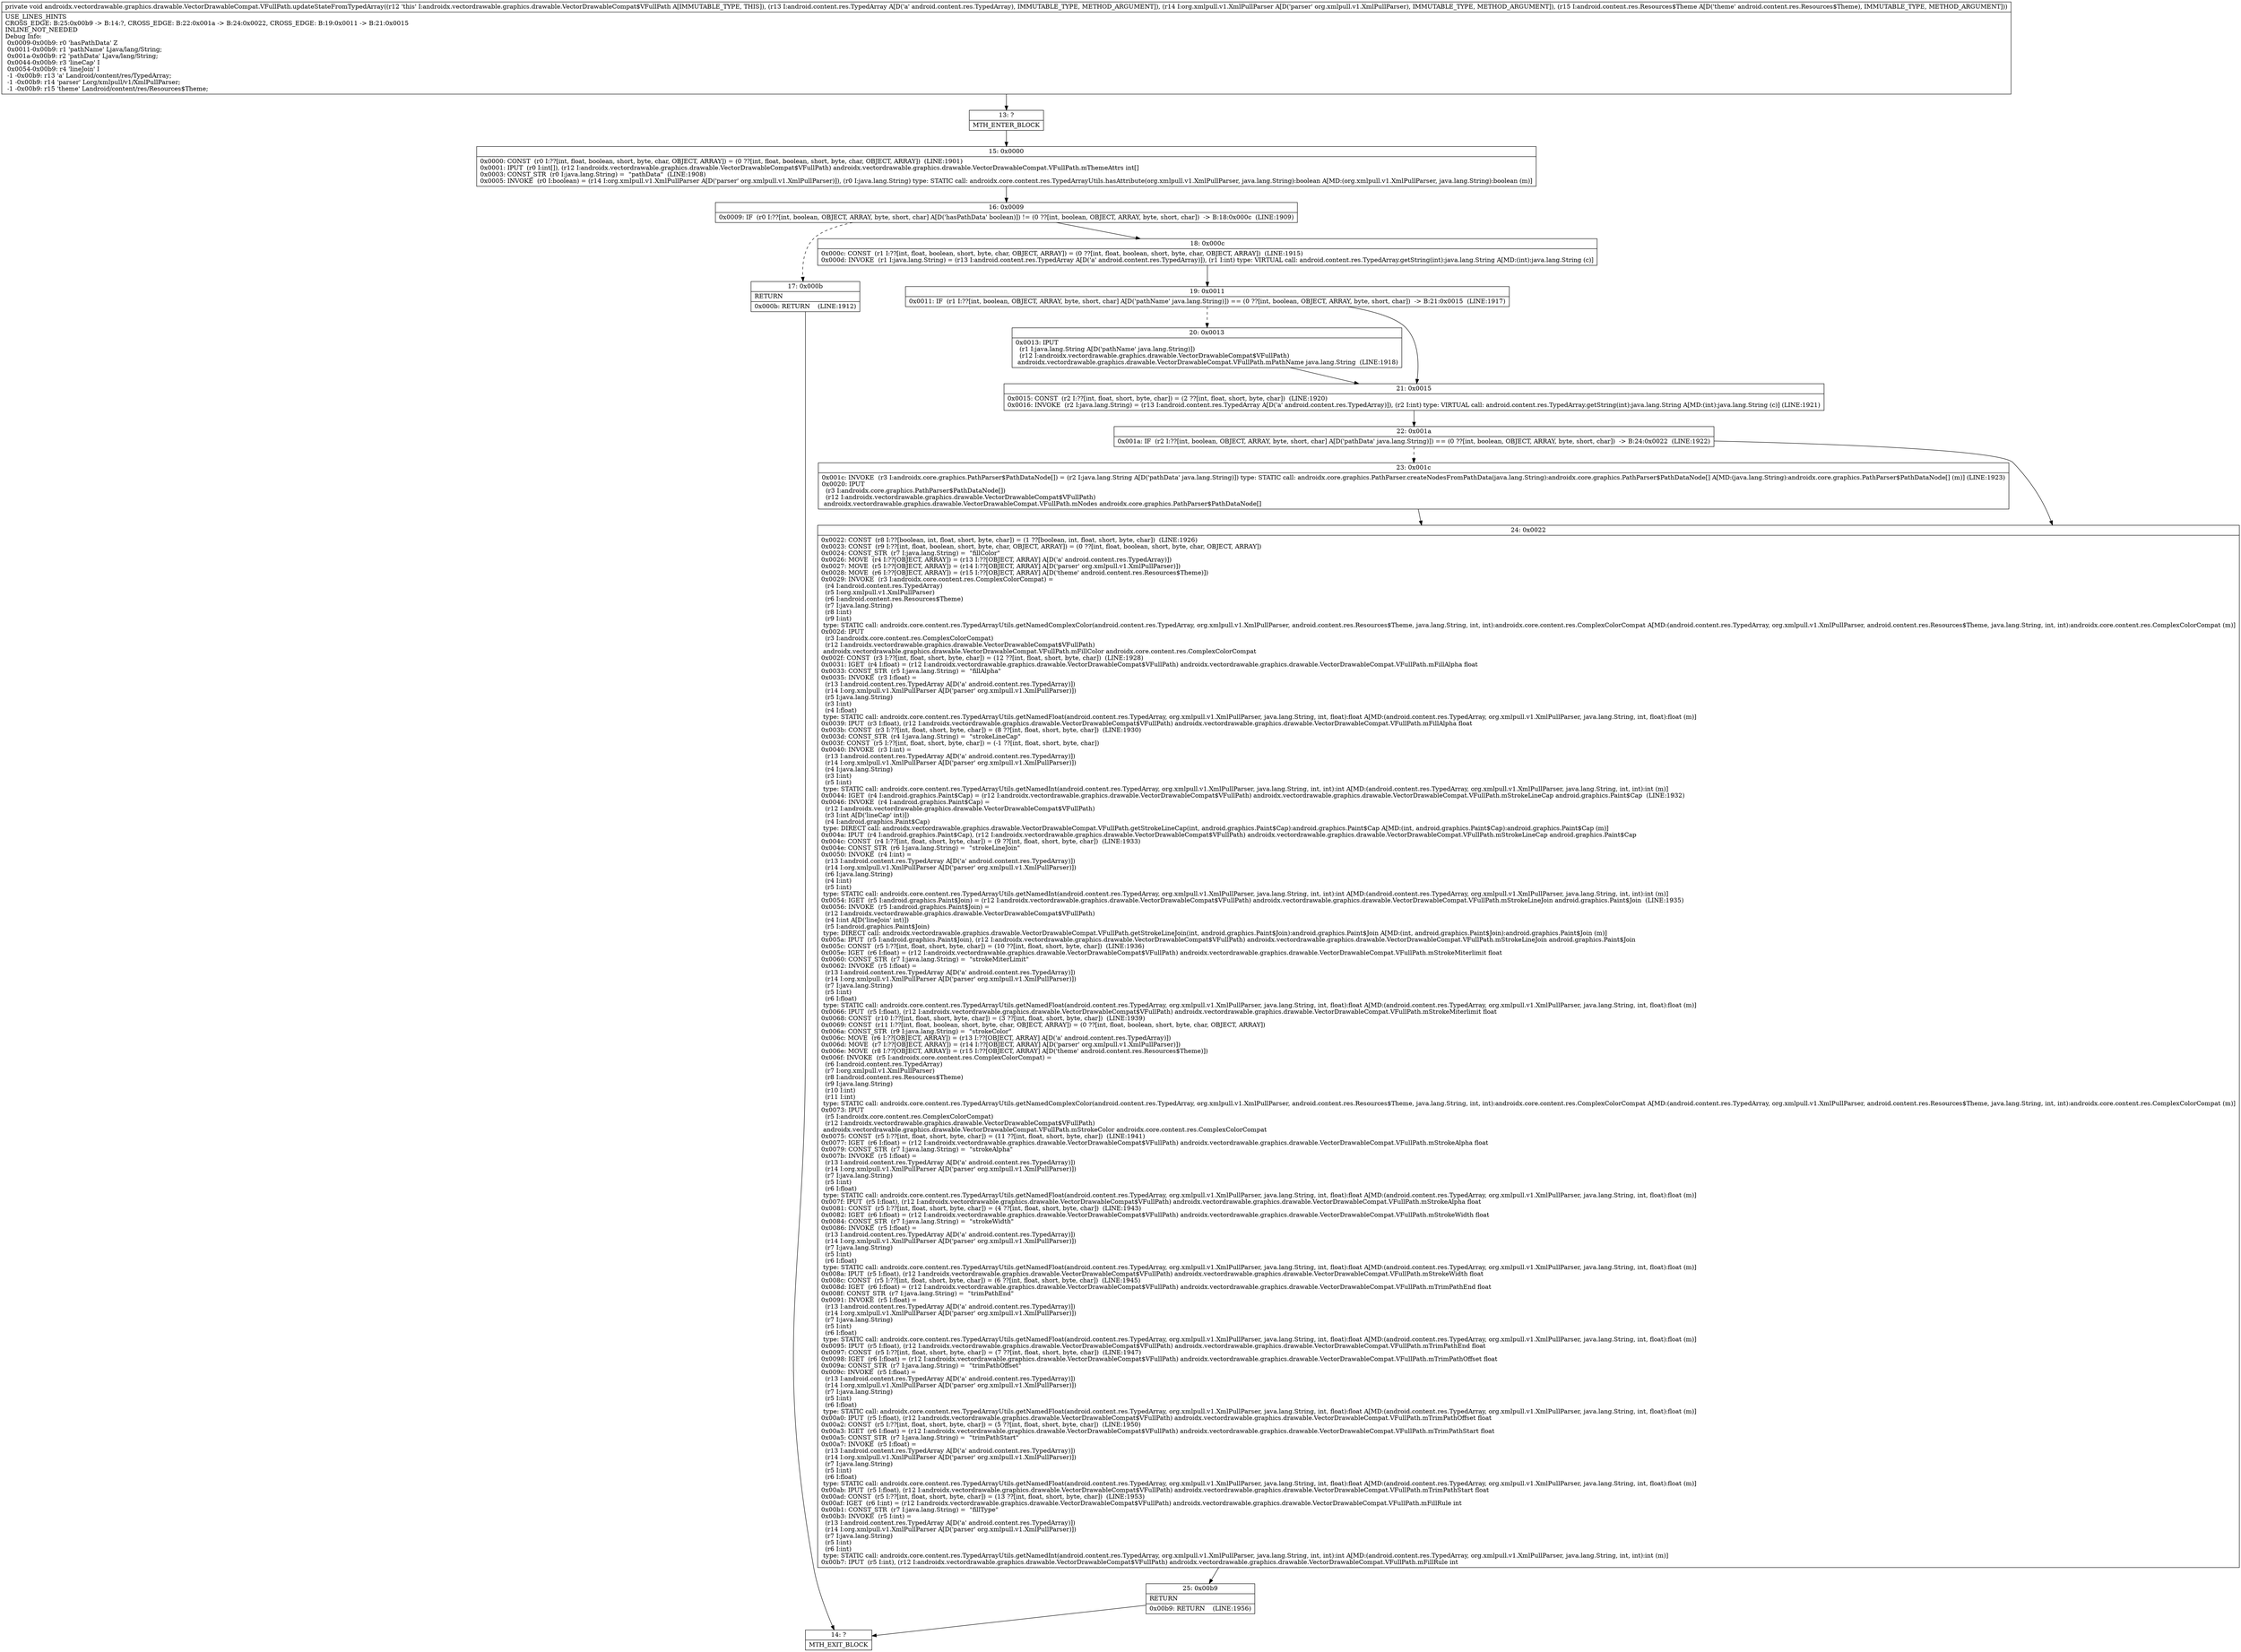 digraph "CFG forandroidx.vectordrawable.graphics.drawable.VectorDrawableCompat.VFullPath.updateStateFromTypedArray(Landroid\/content\/res\/TypedArray;Lorg\/xmlpull\/v1\/XmlPullParser;Landroid\/content\/res\/Resources$Theme;)V" {
Node_13 [shape=record,label="{13\:\ ?|MTH_ENTER_BLOCK\l}"];
Node_15 [shape=record,label="{15\:\ 0x0000|0x0000: CONST  (r0 I:??[int, float, boolean, short, byte, char, OBJECT, ARRAY]) = (0 ??[int, float, boolean, short, byte, char, OBJECT, ARRAY])  (LINE:1901)\l0x0001: IPUT  (r0 I:int[]), (r12 I:androidx.vectordrawable.graphics.drawable.VectorDrawableCompat$VFullPath) androidx.vectordrawable.graphics.drawable.VectorDrawableCompat.VFullPath.mThemeAttrs int[] \l0x0003: CONST_STR  (r0 I:java.lang.String) =  \"pathData\"  (LINE:1908)\l0x0005: INVOKE  (r0 I:boolean) = (r14 I:org.xmlpull.v1.XmlPullParser A[D('parser' org.xmlpull.v1.XmlPullParser)]), (r0 I:java.lang.String) type: STATIC call: androidx.core.content.res.TypedArrayUtils.hasAttribute(org.xmlpull.v1.XmlPullParser, java.lang.String):boolean A[MD:(org.xmlpull.v1.XmlPullParser, java.lang.String):boolean (m)]\l}"];
Node_16 [shape=record,label="{16\:\ 0x0009|0x0009: IF  (r0 I:??[int, boolean, OBJECT, ARRAY, byte, short, char] A[D('hasPathData' boolean)]) != (0 ??[int, boolean, OBJECT, ARRAY, byte, short, char])  \-\> B:18:0x000c  (LINE:1909)\l}"];
Node_17 [shape=record,label="{17\:\ 0x000b|RETURN\l|0x000b: RETURN    (LINE:1912)\l}"];
Node_14 [shape=record,label="{14\:\ ?|MTH_EXIT_BLOCK\l}"];
Node_18 [shape=record,label="{18\:\ 0x000c|0x000c: CONST  (r1 I:??[int, float, boolean, short, byte, char, OBJECT, ARRAY]) = (0 ??[int, float, boolean, short, byte, char, OBJECT, ARRAY])  (LINE:1915)\l0x000d: INVOKE  (r1 I:java.lang.String) = (r13 I:android.content.res.TypedArray A[D('a' android.content.res.TypedArray)]), (r1 I:int) type: VIRTUAL call: android.content.res.TypedArray.getString(int):java.lang.String A[MD:(int):java.lang.String (c)]\l}"];
Node_19 [shape=record,label="{19\:\ 0x0011|0x0011: IF  (r1 I:??[int, boolean, OBJECT, ARRAY, byte, short, char] A[D('pathName' java.lang.String)]) == (0 ??[int, boolean, OBJECT, ARRAY, byte, short, char])  \-\> B:21:0x0015  (LINE:1917)\l}"];
Node_20 [shape=record,label="{20\:\ 0x0013|0x0013: IPUT  \l  (r1 I:java.lang.String A[D('pathName' java.lang.String)])\l  (r12 I:androidx.vectordrawable.graphics.drawable.VectorDrawableCompat$VFullPath)\l androidx.vectordrawable.graphics.drawable.VectorDrawableCompat.VFullPath.mPathName java.lang.String  (LINE:1918)\l}"];
Node_21 [shape=record,label="{21\:\ 0x0015|0x0015: CONST  (r2 I:??[int, float, short, byte, char]) = (2 ??[int, float, short, byte, char])  (LINE:1920)\l0x0016: INVOKE  (r2 I:java.lang.String) = (r13 I:android.content.res.TypedArray A[D('a' android.content.res.TypedArray)]), (r2 I:int) type: VIRTUAL call: android.content.res.TypedArray.getString(int):java.lang.String A[MD:(int):java.lang.String (c)] (LINE:1921)\l}"];
Node_22 [shape=record,label="{22\:\ 0x001a|0x001a: IF  (r2 I:??[int, boolean, OBJECT, ARRAY, byte, short, char] A[D('pathData' java.lang.String)]) == (0 ??[int, boolean, OBJECT, ARRAY, byte, short, char])  \-\> B:24:0x0022  (LINE:1922)\l}"];
Node_23 [shape=record,label="{23\:\ 0x001c|0x001c: INVOKE  (r3 I:androidx.core.graphics.PathParser$PathDataNode[]) = (r2 I:java.lang.String A[D('pathData' java.lang.String)]) type: STATIC call: androidx.core.graphics.PathParser.createNodesFromPathData(java.lang.String):androidx.core.graphics.PathParser$PathDataNode[] A[MD:(java.lang.String):androidx.core.graphics.PathParser$PathDataNode[] (m)] (LINE:1923)\l0x0020: IPUT  \l  (r3 I:androidx.core.graphics.PathParser$PathDataNode[])\l  (r12 I:androidx.vectordrawable.graphics.drawable.VectorDrawableCompat$VFullPath)\l androidx.vectordrawable.graphics.drawable.VectorDrawableCompat.VFullPath.mNodes androidx.core.graphics.PathParser$PathDataNode[] \l}"];
Node_24 [shape=record,label="{24\:\ 0x0022|0x0022: CONST  (r8 I:??[boolean, int, float, short, byte, char]) = (1 ??[boolean, int, float, short, byte, char])  (LINE:1926)\l0x0023: CONST  (r9 I:??[int, float, boolean, short, byte, char, OBJECT, ARRAY]) = (0 ??[int, float, boolean, short, byte, char, OBJECT, ARRAY]) \l0x0024: CONST_STR  (r7 I:java.lang.String) =  \"fillColor\" \l0x0026: MOVE  (r4 I:??[OBJECT, ARRAY]) = (r13 I:??[OBJECT, ARRAY] A[D('a' android.content.res.TypedArray)]) \l0x0027: MOVE  (r5 I:??[OBJECT, ARRAY]) = (r14 I:??[OBJECT, ARRAY] A[D('parser' org.xmlpull.v1.XmlPullParser)]) \l0x0028: MOVE  (r6 I:??[OBJECT, ARRAY]) = (r15 I:??[OBJECT, ARRAY] A[D('theme' android.content.res.Resources$Theme)]) \l0x0029: INVOKE  (r3 I:androidx.core.content.res.ComplexColorCompat) = \l  (r4 I:android.content.res.TypedArray)\l  (r5 I:org.xmlpull.v1.XmlPullParser)\l  (r6 I:android.content.res.Resources$Theme)\l  (r7 I:java.lang.String)\l  (r8 I:int)\l  (r9 I:int)\l type: STATIC call: androidx.core.content.res.TypedArrayUtils.getNamedComplexColor(android.content.res.TypedArray, org.xmlpull.v1.XmlPullParser, android.content.res.Resources$Theme, java.lang.String, int, int):androidx.core.content.res.ComplexColorCompat A[MD:(android.content.res.TypedArray, org.xmlpull.v1.XmlPullParser, android.content.res.Resources$Theme, java.lang.String, int, int):androidx.core.content.res.ComplexColorCompat (m)]\l0x002d: IPUT  \l  (r3 I:androidx.core.content.res.ComplexColorCompat)\l  (r12 I:androidx.vectordrawable.graphics.drawable.VectorDrawableCompat$VFullPath)\l androidx.vectordrawable.graphics.drawable.VectorDrawableCompat.VFullPath.mFillColor androidx.core.content.res.ComplexColorCompat \l0x002f: CONST  (r3 I:??[int, float, short, byte, char]) = (12 ??[int, float, short, byte, char])  (LINE:1928)\l0x0031: IGET  (r4 I:float) = (r12 I:androidx.vectordrawable.graphics.drawable.VectorDrawableCompat$VFullPath) androidx.vectordrawable.graphics.drawable.VectorDrawableCompat.VFullPath.mFillAlpha float \l0x0033: CONST_STR  (r5 I:java.lang.String) =  \"fillAlpha\" \l0x0035: INVOKE  (r3 I:float) = \l  (r13 I:android.content.res.TypedArray A[D('a' android.content.res.TypedArray)])\l  (r14 I:org.xmlpull.v1.XmlPullParser A[D('parser' org.xmlpull.v1.XmlPullParser)])\l  (r5 I:java.lang.String)\l  (r3 I:int)\l  (r4 I:float)\l type: STATIC call: androidx.core.content.res.TypedArrayUtils.getNamedFloat(android.content.res.TypedArray, org.xmlpull.v1.XmlPullParser, java.lang.String, int, float):float A[MD:(android.content.res.TypedArray, org.xmlpull.v1.XmlPullParser, java.lang.String, int, float):float (m)]\l0x0039: IPUT  (r3 I:float), (r12 I:androidx.vectordrawable.graphics.drawable.VectorDrawableCompat$VFullPath) androidx.vectordrawable.graphics.drawable.VectorDrawableCompat.VFullPath.mFillAlpha float \l0x003b: CONST  (r3 I:??[int, float, short, byte, char]) = (8 ??[int, float, short, byte, char])  (LINE:1930)\l0x003d: CONST_STR  (r4 I:java.lang.String) =  \"strokeLineCap\" \l0x003f: CONST  (r5 I:??[int, float, short, byte, char]) = (\-1 ??[int, float, short, byte, char]) \l0x0040: INVOKE  (r3 I:int) = \l  (r13 I:android.content.res.TypedArray A[D('a' android.content.res.TypedArray)])\l  (r14 I:org.xmlpull.v1.XmlPullParser A[D('parser' org.xmlpull.v1.XmlPullParser)])\l  (r4 I:java.lang.String)\l  (r3 I:int)\l  (r5 I:int)\l type: STATIC call: androidx.core.content.res.TypedArrayUtils.getNamedInt(android.content.res.TypedArray, org.xmlpull.v1.XmlPullParser, java.lang.String, int, int):int A[MD:(android.content.res.TypedArray, org.xmlpull.v1.XmlPullParser, java.lang.String, int, int):int (m)]\l0x0044: IGET  (r4 I:android.graphics.Paint$Cap) = (r12 I:androidx.vectordrawable.graphics.drawable.VectorDrawableCompat$VFullPath) androidx.vectordrawable.graphics.drawable.VectorDrawableCompat.VFullPath.mStrokeLineCap android.graphics.Paint$Cap  (LINE:1932)\l0x0046: INVOKE  (r4 I:android.graphics.Paint$Cap) = \l  (r12 I:androidx.vectordrawable.graphics.drawable.VectorDrawableCompat$VFullPath)\l  (r3 I:int A[D('lineCap' int)])\l  (r4 I:android.graphics.Paint$Cap)\l type: DIRECT call: androidx.vectordrawable.graphics.drawable.VectorDrawableCompat.VFullPath.getStrokeLineCap(int, android.graphics.Paint$Cap):android.graphics.Paint$Cap A[MD:(int, android.graphics.Paint$Cap):android.graphics.Paint$Cap (m)]\l0x004a: IPUT  (r4 I:android.graphics.Paint$Cap), (r12 I:androidx.vectordrawable.graphics.drawable.VectorDrawableCompat$VFullPath) androidx.vectordrawable.graphics.drawable.VectorDrawableCompat.VFullPath.mStrokeLineCap android.graphics.Paint$Cap \l0x004c: CONST  (r4 I:??[int, float, short, byte, char]) = (9 ??[int, float, short, byte, char])  (LINE:1933)\l0x004e: CONST_STR  (r6 I:java.lang.String) =  \"strokeLineJoin\" \l0x0050: INVOKE  (r4 I:int) = \l  (r13 I:android.content.res.TypedArray A[D('a' android.content.res.TypedArray)])\l  (r14 I:org.xmlpull.v1.XmlPullParser A[D('parser' org.xmlpull.v1.XmlPullParser)])\l  (r6 I:java.lang.String)\l  (r4 I:int)\l  (r5 I:int)\l type: STATIC call: androidx.core.content.res.TypedArrayUtils.getNamedInt(android.content.res.TypedArray, org.xmlpull.v1.XmlPullParser, java.lang.String, int, int):int A[MD:(android.content.res.TypedArray, org.xmlpull.v1.XmlPullParser, java.lang.String, int, int):int (m)]\l0x0054: IGET  (r5 I:android.graphics.Paint$Join) = (r12 I:androidx.vectordrawable.graphics.drawable.VectorDrawableCompat$VFullPath) androidx.vectordrawable.graphics.drawable.VectorDrawableCompat.VFullPath.mStrokeLineJoin android.graphics.Paint$Join  (LINE:1935)\l0x0056: INVOKE  (r5 I:android.graphics.Paint$Join) = \l  (r12 I:androidx.vectordrawable.graphics.drawable.VectorDrawableCompat$VFullPath)\l  (r4 I:int A[D('lineJoin' int)])\l  (r5 I:android.graphics.Paint$Join)\l type: DIRECT call: androidx.vectordrawable.graphics.drawable.VectorDrawableCompat.VFullPath.getStrokeLineJoin(int, android.graphics.Paint$Join):android.graphics.Paint$Join A[MD:(int, android.graphics.Paint$Join):android.graphics.Paint$Join (m)]\l0x005a: IPUT  (r5 I:android.graphics.Paint$Join), (r12 I:androidx.vectordrawable.graphics.drawable.VectorDrawableCompat$VFullPath) androidx.vectordrawable.graphics.drawable.VectorDrawableCompat.VFullPath.mStrokeLineJoin android.graphics.Paint$Join \l0x005c: CONST  (r5 I:??[int, float, short, byte, char]) = (10 ??[int, float, short, byte, char])  (LINE:1936)\l0x005e: IGET  (r6 I:float) = (r12 I:androidx.vectordrawable.graphics.drawable.VectorDrawableCompat$VFullPath) androidx.vectordrawable.graphics.drawable.VectorDrawableCompat.VFullPath.mStrokeMiterlimit float \l0x0060: CONST_STR  (r7 I:java.lang.String) =  \"strokeMiterLimit\" \l0x0062: INVOKE  (r5 I:float) = \l  (r13 I:android.content.res.TypedArray A[D('a' android.content.res.TypedArray)])\l  (r14 I:org.xmlpull.v1.XmlPullParser A[D('parser' org.xmlpull.v1.XmlPullParser)])\l  (r7 I:java.lang.String)\l  (r5 I:int)\l  (r6 I:float)\l type: STATIC call: androidx.core.content.res.TypedArrayUtils.getNamedFloat(android.content.res.TypedArray, org.xmlpull.v1.XmlPullParser, java.lang.String, int, float):float A[MD:(android.content.res.TypedArray, org.xmlpull.v1.XmlPullParser, java.lang.String, int, float):float (m)]\l0x0066: IPUT  (r5 I:float), (r12 I:androidx.vectordrawable.graphics.drawable.VectorDrawableCompat$VFullPath) androidx.vectordrawable.graphics.drawable.VectorDrawableCompat.VFullPath.mStrokeMiterlimit float \l0x0068: CONST  (r10 I:??[int, float, short, byte, char]) = (3 ??[int, float, short, byte, char])  (LINE:1939)\l0x0069: CONST  (r11 I:??[int, float, boolean, short, byte, char, OBJECT, ARRAY]) = (0 ??[int, float, boolean, short, byte, char, OBJECT, ARRAY]) \l0x006a: CONST_STR  (r9 I:java.lang.String) =  \"strokeColor\" \l0x006c: MOVE  (r6 I:??[OBJECT, ARRAY]) = (r13 I:??[OBJECT, ARRAY] A[D('a' android.content.res.TypedArray)]) \l0x006d: MOVE  (r7 I:??[OBJECT, ARRAY]) = (r14 I:??[OBJECT, ARRAY] A[D('parser' org.xmlpull.v1.XmlPullParser)]) \l0x006e: MOVE  (r8 I:??[OBJECT, ARRAY]) = (r15 I:??[OBJECT, ARRAY] A[D('theme' android.content.res.Resources$Theme)]) \l0x006f: INVOKE  (r5 I:androidx.core.content.res.ComplexColorCompat) = \l  (r6 I:android.content.res.TypedArray)\l  (r7 I:org.xmlpull.v1.XmlPullParser)\l  (r8 I:android.content.res.Resources$Theme)\l  (r9 I:java.lang.String)\l  (r10 I:int)\l  (r11 I:int)\l type: STATIC call: androidx.core.content.res.TypedArrayUtils.getNamedComplexColor(android.content.res.TypedArray, org.xmlpull.v1.XmlPullParser, android.content.res.Resources$Theme, java.lang.String, int, int):androidx.core.content.res.ComplexColorCompat A[MD:(android.content.res.TypedArray, org.xmlpull.v1.XmlPullParser, android.content.res.Resources$Theme, java.lang.String, int, int):androidx.core.content.res.ComplexColorCompat (m)]\l0x0073: IPUT  \l  (r5 I:androidx.core.content.res.ComplexColorCompat)\l  (r12 I:androidx.vectordrawable.graphics.drawable.VectorDrawableCompat$VFullPath)\l androidx.vectordrawable.graphics.drawable.VectorDrawableCompat.VFullPath.mStrokeColor androidx.core.content.res.ComplexColorCompat \l0x0075: CONST  (r5 I:??[int, float, short, byte, char]) = (11 ??[int, float, short, byte, char])  (LINE:1941)\l0x0077: IGET  (r6 I:float) = (r12 I:androidx.vectordrawable.graphics.drawable.VectorDrawableCompat$VFullPath) androidx.vectordrawable.graphics.drawable.VectorDrawableCompat.VFullPath.mStrokeAlpha float \l0x0079: CONST_STR  (r7 I:java.lang.String) =  \"strokeAlpha\" \l0x007b: INVOKE  (r5 I:float) = \l  (r13 I:android.content.res.TypedArray A[D('a' android.content.res.TypedArray)])\l  (r14 I:org.xmlpull.v1.XmlPullParser A[D('parser' org.xmlpull.v1.XmlPullParser)])\l  (r7 I:java.lang.String)\l  (r5 I:int)\l  (r6 I:float)\l type: STATIC call: androidx.core.content.res.TypedArrayUtils.getNamedFloat(android.content.res.TypedArray, org.xmlpull.v1.XmlPullParser, java.lang.String, int, float):float A[MD:(android.content.res.TypedArray, org.xmlpull.v1.XmlPullParser, java.lang.String, int, float):float (m)]\l0x007f: IPUT  (r5 I:float), (r12 I:androidx.vectordrawable.graphics.drawable.VectorDrawableCompat$VFullPath) androidx.vectordrawable.graphics.drawable.VectorDrawableCompat.VFullPath.mStrokeAlpha float \l0x0081: CONST  (r5 I:??[int, float, short, byte, char]) = (4 ??[int, float, short, byte, char])  (LINE:1943)\l0x0082: IGET  (r6 I:float) = (r12 I:androidx.vectordrawable.graphics.drawable.VectorDrawableCompat$VFullPath) androidx.vectordrawable.graphics.drawable.VectorDrawableCompat.VFullPath.mStrokeWidth float \l0x0084: CONST_STR  (r7 I:java.lang.String) =  \"strokeWidth\" \l0x0086: INVOKE  (r5 I:float) = \l  (r13 I:android.content.res.TypedArray A[D('a' android.content.res.TypedArray)])\l  (r14 I:org.xmlpull.v1.XmlPullParser A[D('parser' org.xmlpull.v1.XmlPullParser)])\l  (r7 I:java.lang.String)\l  (r5 I:int)\l  (r6 I:float)\l type: STATIC call: androidx.core.content.res.TypedArrayUtils.getNamedFloat(android.content.res.TypedArray, org.xmlpull.v1.XmlPullParser, java.lang.String, int, float):float A[MD:(android.content.res.TypedArray, org.xmlpull.v1.XmlPullParser, java.lang.String, int, float):float (m)]\l0x008a: IPUT  (r5 I:float), (r12 I:androidx.vectordrawable.graphics.drawable.VectorDrawableCompat$VFullPath) androidx.vectordrawable.graphics.drawable.VectorDrawableCompat.VFullPath.mStrokeWidth float \l0x008c: CONST  (r5 I:??[int, float, short, byte, char]) = (6 ??[int, float, short, byte, char])  (LINE:1945)\l0x008d: IGET  (r6 I:float) = (r12 I:androidx.vectordrawable.graphics.drawable.VectorDrawableCompat$VFullPath) androidx.vectordrawable.graphics.drawable.VectorDrawableCompat.VFullPath.mTrimPathEnd float \l0x008f: CONST_STR  (r7 I:java.lang.String) =  \"trimPathEnd\" \l0x0091: INVOKE  (r5 I:float) = \l  (r13 I:android.content.res.TypedArray A[D('a' android.content.res.TypedArray)])\l  (r14 I:org.xmlpull.v1.XmlPullParser A[D('parser' org.xmlpull.v1.XmlPullParser)])\l  (r7 I:java.lang.String)\l  (r5 I:int)\l  (r6 I:float)\l type: STATIC call: androidx.core.content.res.TypedArrayUtils.getNamedFloat(android.content.res.TypedArray, org.xmlpull.v1.XmlPullParser, java.lang.String, int, float):float A[MD:(android.content.res.TypedArray, org.xmlpull.v1.XmlPullParser, java.lang.String, int, float):float (m)]\l0x0095: IPUT  (r5 I:float), (r12 I:androidx.vectordrawable.graphics.drawable.VectorDrawableCompat$VFullPath) androidx.vectordrawable.graphics.drawable.VectorDrawableCompat.VFullPath.mTrimPathEnd float \l0x0097: CONST  (r5 I:??[int, float, short, byte, char]) = (7 ??[int, float, short, byte, char])  (LINE:1947)\l0x0098: IGET  (r6 I:float) = (r12 I:androidx.vectordrawable.graphics.drawable.VectorDrawableCompat$VFullPath) androidx.vectordrawable.graphics.drawable.VectorDrawableCompat.VFullPath.mTrimPathOffset float \l0x009a: CONST_STR  (r7 I:java.lang.String) =  \"trimPathOffset\" \l0x009c: INVOKE  (r5 I:float) = \l  (r13 I:android.content.res.TypedArray A[D('a' android.content.res.TypedArray)])\l  (r14 I:org.xmlpull.v1.XmlPullParser A[D('parser' org.xmlpull.v1.XmlPullParser)])\l  (r7 I:java.lang.String)\l  (r5 I:int)\l  (r6 I:float)\l type: STATIC call: androidx.core.content.res.TypedArrayUtils.getNamedFloat(android.content.res.TypedArray, org.xmlpull.v1.XmlPullParser, java.lang.String, int, float):float A[MD:(android.content.res.TypedArray, org.xmlpull.v1.XmlPullParser, java.lang.String, int, float):float (m)]\l0x00a0: IPUT  (r5 I:float), (r12 I:androidx.vectordrawable.graphics.drawable.VectorDrawableCompat$VFullPath) androidx.vectordrawable.graphics.drawable.VectorDrawableCompat.VFullPath.mTrimPathOffset float \l0x00a2: CONST  (r5 I:??[int, float, short, byte, char]) = (5 ??[int, float, short, byte, char])  (LINE:1950)\l0x00a3: IGET  (r6 I:float) = (r12 I:androidx.vectordrawable.graphics.drawable.VectorDrawableCompat$VFullPath) androidx.vectordrawable.graphics.drawable.VectorDrawableCompat.VFullPath.mTrimPathStart float \l0x00a5: CONST_STR  (r7 I:java.lang.String) =  \"trimPathStart\" \l0x00a7: INVOKE  (r5 I:float) = \l  (r13 I:android.content.res.TypedArray A[D('a' android.content.res.TypedArray)])\l  (r14 I:org.xmlpull.v1.XmlPullParser A[D('parser' org.xmlpull.v1.XmlPullParser)])\l  (r7 I:java.lang.String)\l  (r5 I:int)\l  (r6 I:float)\l type: STATIC call: androidx.core.content.res.TypedArrayUtils.getNamedFloat(android.content.res.TypedArray, org.xmlpull.v1.XmlPullParser, java.lang.String, int, float):float A[MD:(android.content.res.TypedArray, org.xmlpull.v1.XmlPullParser, java.lang.String, int, float):float (m)]\l0x00ab: IPUT  (r5 I:float), (r12 I:androidx.vectordrawable.graphics.drawable.VectorDrawableCompat$VFullPath) androidx.vectordrawable.graphics.drawable.VectorDrawableCompat.VFullPath.mTrimPathStart float \l0x00ad: CONST  (r5 I:??[int, float, short, byte, char]) = (13 ??[int, float, short, byte, char])  (LINE:1953)\l0x00af: IGET  (r6 I:int) = (r12 I:androidx.vectordrawable.graphics.drawable.VectorDrawableCompat$VFullPath) androidx.vectordrawable.graphics.drawable.VectorDrawableCompat.VFullPath.mFillRule int \l0x00b1: CONST_STR  (r7 I:java.lang.String) =  \"fillType\" \l0x00b3: INVOKE  (r5 I:int) = \l  (r13 I:android.content.res.TypedArray A[D('a' android.content.res.TypedArray)])\l  (r14 I:org.xmlpull.v1.XmlPullParser A[D('parser' org.xmlpull.v1.XmlPullParser)])\l  (r7 I:java.lang.String)\l  (r5 I:int)\l  (r6 I:int)\l type: STATIC call: androidx.core.content.res.TypedArrayUtils.getNamedInt(android.content.res.TypedArray, org.xmlpull.v1.XmlPullParser, java.lang.String, int, int):int A[MD:(android.content.res.TypedArray, org.xmlpull.v1.XmlPullParser, java.lang.String, int, int):int (m)]\l0x00b7: IPUT  (r5 I:int), (r12 I:androidx.vectordrawable.graphics.drawable.VectorDrawableCompat$VFullPath) androidx.vectordrawable.graphics.drawable.VectorDrawableCompat.VFullPath.mFillRule int \l}"];
Node_25 [shape=record,label="{25\:\ 0x00b9|RETURN\l|0x00b9: RETURN    (LINE:1956)\l}"];
MethodNode[shape=record,label="{private void androidx.vectordrawable.graphics.drawable.VectorDrawableCompat.VFullPath.updateStateFromTypedArray((r12 'this' I:androidx.vectordrawable.graphics.drawable.VectorDrawableCompat$VFullPath A[IMMUTABLE_TYPE, THIS]), (r13 I:android.content.res.TypedArray A[D('a' android.content.res.TypedArray), IMMUTABLE_TYPE, METHOD_ARGUMENT]), (r14 I:org.xmlpull.v1.XmlPullParser A[D('parser' org.xmlpull.v1.XmlPullParser), IMMUTABLE_TYPE, METHOD_ARGUMENT]), (r15 I:android.content.res.Resources$Theme A[D('theme' android.content.res.Resources$Theme), IMMUTABLE_TYPE, METHOD_ARGUMENT]))  | USE_LINES_HINTS\lCROSS_EDGE: B:25:0x00b9 \-\> B:14:?, CROSS_EDGE: B:22:0x001a \-\> B:24:0x0022, CROSS_EDGE: B:19:0x0011 \-\> B:21:0x0015\lINLINE_NOT_NEEDED\lDebug Info:\l  0x0009\-0x00b9: r0 'hasPathData' Z\l  0x0011\-0x00b9: r1 'pathName' Ljava\/lang\/String;\l  0x001a\-0x00b9: r2 'pathData' Ljava\/lang\/String;\l  0x0044\-0x00b9: r3 'lineCap' I\l  0x0054\-0x00b9: r4 'lineJoin' I\l  \-1 \-0x00b9: r13 'a' Landroid\/content\/res\/TypedArray;\l  \-1 \-0x00b9: r14 'parser' Lorg\/xmlpull\/v1\/XmlPullParser;\l  \-1 \-0x00b9: r15 'theme' Landroid\/content\/res\/Resources$Theme;\l}"];
MethodNode -> Node_13;Node_13 -> Node_15;
Node_15 -> Node_16;
Node_16 -> Node_17[style=dashed];
Node_16 -> Node_18;
Node_17 -> Node_14;
Node_18 -> Node_19;
Node_19 -> Node_20[style=dashed];
Node_19 -> Node_21;
Node_20 -> Node_21;
Node_21 -> Node_22;
Node_22 -> Node_23[style=dashed];
Node_22 -> Node_24;
Node_23 -> Node_24;
Node_24 -> Node_25;
Node_25 -> Node_14;
}


